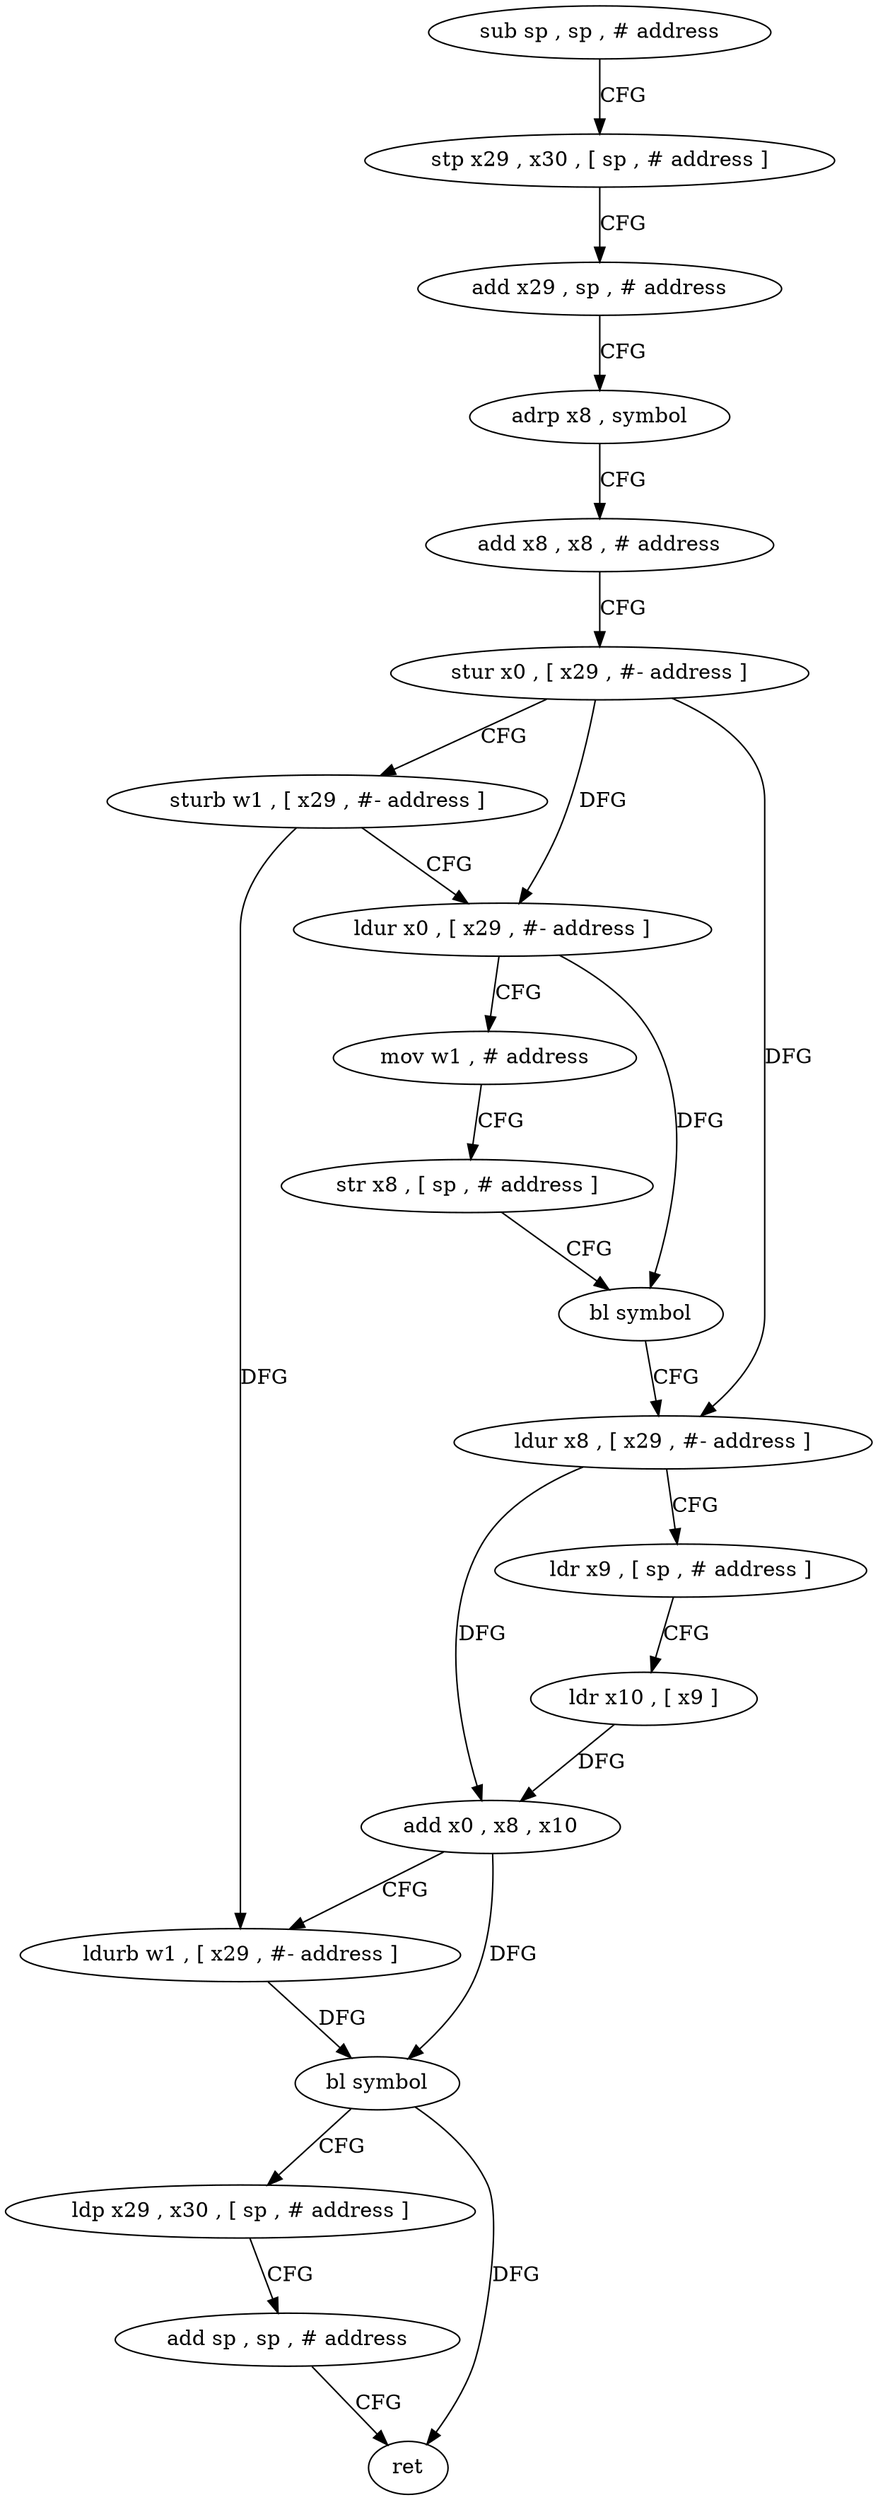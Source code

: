 digraph "func" {
"4208192" [label = "sub sp , sp , # address" ]
"4208196" [label = "stp x29 , x30 , [ sp , # address ]" ]
"4208200" [label = "add x29 , sp , # address" ]
"4208204" [label = "adrp x8 , symbol" ]
"4208208" [label = "add x8 , x8 , # address" ]
"4208212" [label = "stur x0 , [ x29 , #- address ]" ]
"4208216" [label = "sturb w1 , [ x29 , #- address ]" ]
"4208220" [label = "ldur x0 , [ x29 , #- address ]" ]
"4208224" [label = "mov w1 , # address" ]
"4208228" [label = "str x8 , [ sp , # address ]" ]
"4208232" [label = "bl symbol" ]
"4208236" [label = "ldur x8 , [ x29 , #- address ]" ]
"4208240" [label = "ldr x9 , [ sp , # address ]" ]
"4208244" [label = "ldr x10 , [ x9 ]" ]
"4208248" [label = "add x0 , x8 , x10" ]
"4208252" [label = "ldurb w1 , [ x29 , #- address ]" ]
"4208256" [label = "bl symbol" ]
"4208260" [label = "ldp x29 , x30 , [ sp , # address ]" ]
"4208264" [label = "add sp , sp , # address" ]
"4208268" [label = "ret" ]
"4208192" -> "4208196" [ label = "CFG" ]
"4208196" -> "4208200" [ label = "CFG" ]
"4208200" -> "4208204" [ label = "CFG" ]
"4208204" -> "4208208" [ label = "CFG" ]
"4208208" -> "4208212" [ label = "CFG" ]
"4208212" -> "4208216" [ label = "CFG" ]
"4208212" -> "4208220" [ label = "DFG" ]
"4208212" -> "4208236" [ label = "DFG" ]
"4208216" -> "4208220" [ label = "CFG" ]
"4208216" -> "4208252" [ label = "DFG" ]
"4208220" -> "4208224" [ label = "CFG" ]
"4208220" -> "4208232" [ label = "DFG" ]
"4208224" -> "4208228" [ label = "CFG" ]
"4208228" -> "4208232" [ label = "CFG" ]
"4208232" -> "4208236" [ label = "CFG" ]
"4208236" -> "4208240" [ label = "CFG" ]
"4208236" -> "4208248" [ label = "DFG" ]
"4208240" -> "4208244" [ label = "CFG" ]
"4208244" -> "4208248" [ label = "DFG" ]
"4208248" -> "4208252" [ label = "CFG" ]
"4208248" -> "4208256" [ label = "DFG" ]
"4208252" -> "4208256" [ label = "DFG" ]
"4208256" -> "4208260" [ label = "CFG" ]
"4208256" -> "4208268" [ label = "DFG" ]
"4208260" -> "4208264" [ label = "CFG" ]
"4208264" -> "4208268" [ label = "CFG" ]
}
